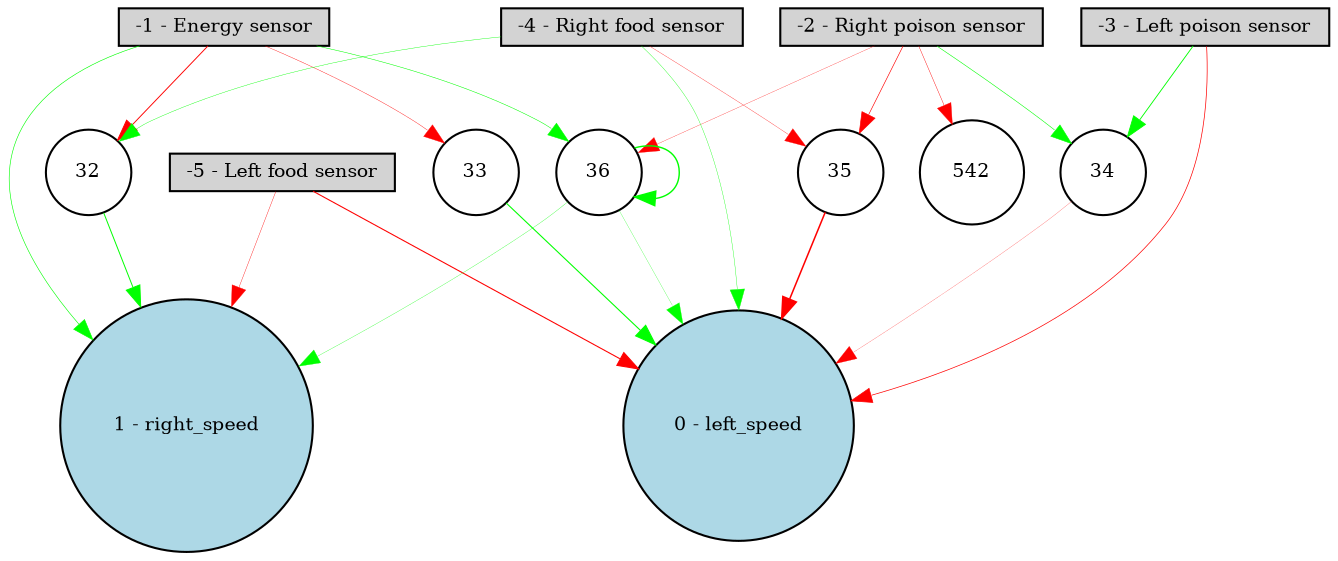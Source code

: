 digraph {
	node [fontsize=9 height=0.2 shape=circle width=0.2]
	"-1 - Energy sensor" [fillcolor=lightgray shape=box style=filled]
	"-2 - Right poison sensor" [fillcolor=lightgray shape=box style=filled]
	"-3 - Left poison sensor" [fillcolor=lightgray shape=box style=filled]
	"-4 - Right food sensor" [fillcolor=lightgray shape=box style=filled]
	"-5 - Left food sensor" [fillcolor=lightgray shape=box style=filled]
	"0 - left_speed" [fillcolor=lightblue style=filled]
	"1 - right_speed" [fillcolor=lightblue style=filled]
	34 [fillcolor=white style=filled]
	32 [fillcolor=white style=filled]
	36 [fillcolor=white style=filled]
	33 [fillcolor=white style=filled]
	35 [fillcolor=white style=filled]
	"-4 - Right food sensor" -> 35 [color=red penwidth=0.1499138785838654 style=solid]
	"-1 - Energy sensor" -> 32 [color=red penwidth=0.45399119859502046 style=solid]
	"-5 - Left food sensor" -> "0 - left_speed" [color=red penwidth=0.5175388752989594 style=solid]
	"-3 - Left poison sensor" -> 34 [color=green penwidth=0.4262733692159376 style=solid]
	"-3 - Left poison sensor" -> "0 - left_speed" [color=red penwidth=0.3377860683019178 style=solid]
	35 -> "0 - left_speed" [color=red penwidth=0.7317954309311313 style=solid]
	"-1 - Energy sensor" -> "1 - right_speed" [color=green penwidth=0.2890513770666968 style=solid]
	36 -> "0 - left_speed" [color=green penwidth=0.1204778951704153 style=solid]
	36 -> "1 - right_speed" [color=green penwidth=0.14371901232519085 style=solid]
	34 -> "0 - left_speed" [color=red penwidth=0.10110758301244392 style=solid]
	32 -> "1 - right_speed" [color=green penwidth=0.46979647133958535 style=solid]
	"-1 - Energy sensor" -> 36 [color=green penwidth=0.24628776083430653 style=solid]
	36 -> 36 [color=green penwidth=0.6826496728022284 style=solid]
	33 -> "0 - left_speed" [color=green penwidth=0.5205786076005183 style=solid]
	"-2 - Right poison sensor" -> 34 [color=green penwidth=0.2672769127956323 style=solid]
	"-4 - Right food sensor" -> "0 - left_speed" [color=green penwidth=0.16898201813325675 style=solid]
	"-4 - Right food sensor" -> 32 [color=green penwidth=0.19030101148256975 style=solid]
	"-5 - Left food sensor" -> "1 - right_speed" [color=red penwidth=0.1799897925062498 style=solid]
	"-1 - Energy sensor" -> 33 [color=red penwidth=0.18494088529827102 style=solid]
	"-2 - Right poison sensor" -> 36 [color=red penwidth=0.13263010125149802 style=solid]
	"-2 - Right poison sensor" -> 35 [color=red penwidth=0.3056449459887538 style=solid]
	"-2 - Right poison sensor" -> 542 [color=red penwidth=0.19821615278160742 style=solid]
}
